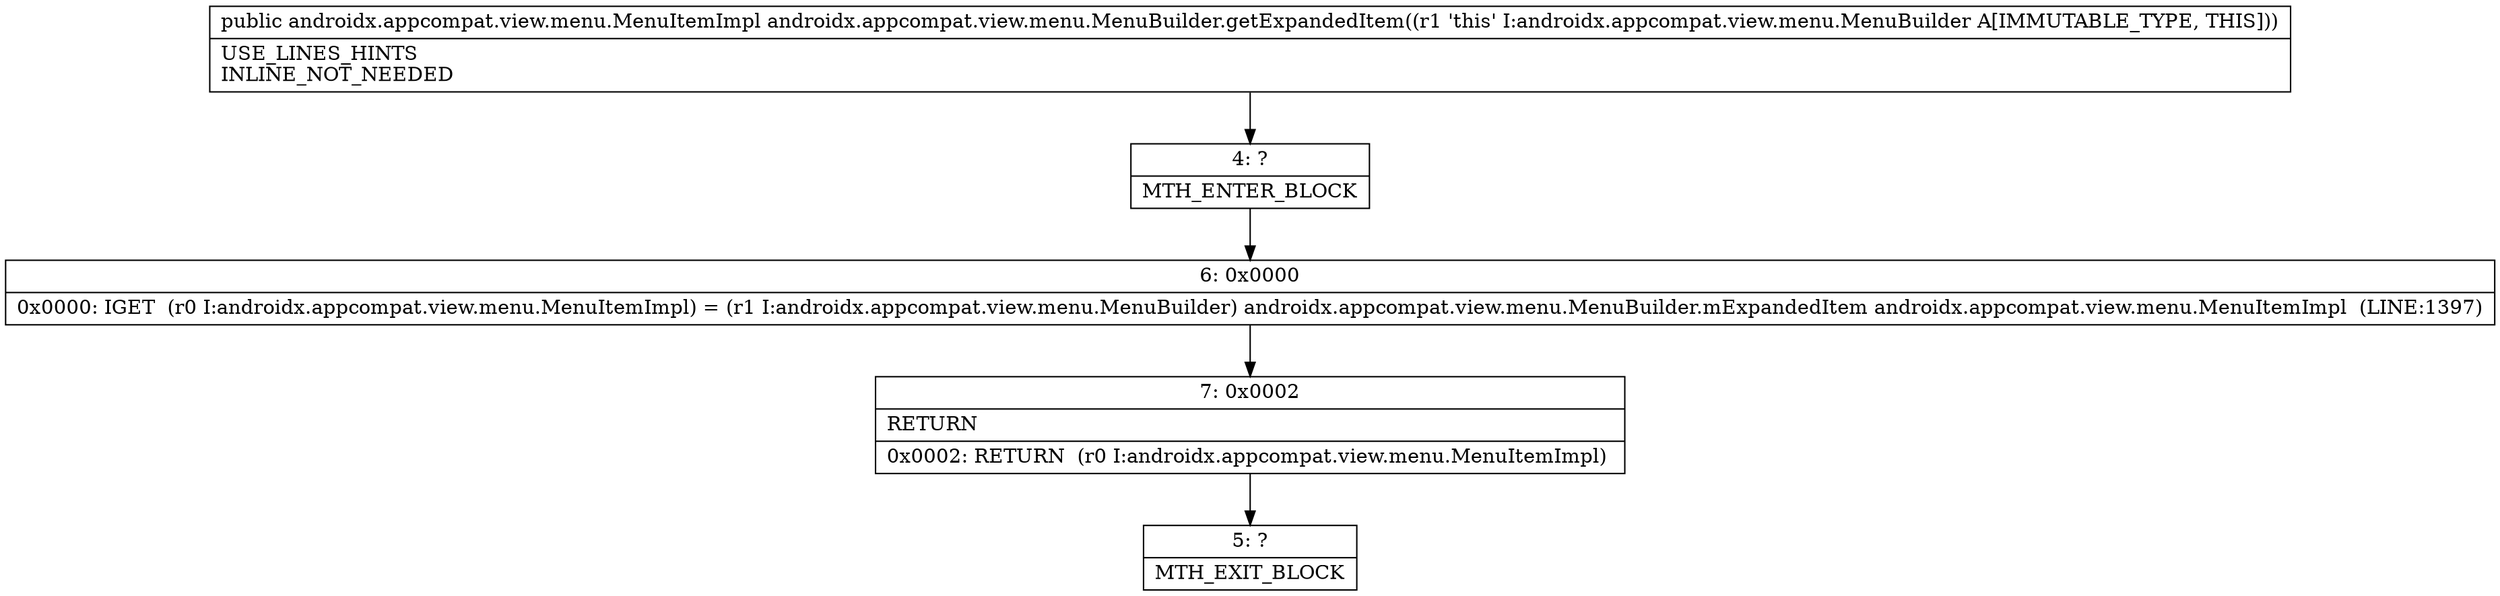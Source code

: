 digraph "CFG forandroidx.appcompat.view.menu.MenuBuilder.getExpandedItem()Landroidx\/appcompat\/view\/menu\/MenuItemImpl;" {
Node_4 [shape=record,label="{4\:\ ?|MTH_ENTER_BLOCK\l}"];
Node_6 [shape=record,label="{6\:\ 0x0000|0x0000: IGET  (r0 I:androidx.appcompat.view.menu.MenuItemImpl) = (r1 I:androidx.appcompat.view.menu.MenuBuilder) androidx.appcompat.view.menu.MenuBuilder.mExpandedItem androidx.appcompat.view.menu.MenuItemImpl  (LINE:1397)\l}"];
Node_7 [shape=record,label="{7\:\ 0x0002|RETURN\l|0x0002: RETURN  (r0 I:androidx.appcompat.view.menu.MenuItemImpl) \l}"];
Node_5 [shape=record,label="{5\:\ ?|MTH_EXIT_BLOCK\l}"];
MethodNode[shape=record,label="{public androidx.appcompat.view.menu.MenuItemImpl androidx.appcompat.view.menu.MenuBuilder.getExpandedItem((r1 'this' I:androidx.appcompat.view.menu.MenuBuilder A[IMMUTABLE_TYPE, THIS]))  | USE_LINES_HINTS\lINLINE_NOT_NEEDED\l}"];
MethodNode -> Node_4;Node_4 -> Node_6;
Node_6 -> Node_7;
Node_7 -> Node_5;
}

